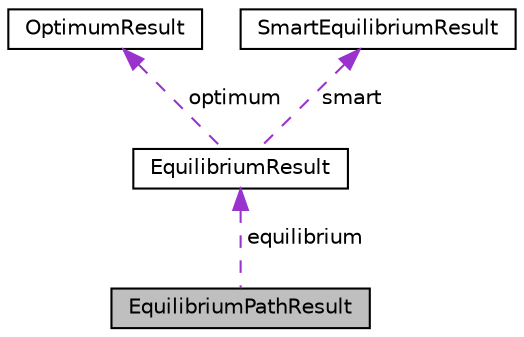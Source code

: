 digraph "EquilibriumPathResult"
{
 // INTERACTIVE_SVG=YES
 // LATEX_PDF_SIZE
  edge [fontname="Helvetica",fontsize="10",labelfontname="Helvetica",labelfontsize="10"];
  node [fontname="Helvetica",fontsize="10",shape=record];
  Node1 [label="EquilibriumPathResult",height=0.2,width=0.4,color="black", fillcolor="grey75", style="filled", fontcolor="black",tooltip="A struct that describes the result of an equilibrium path calculation."];
  Node2 -> Node1 [dir="back",color="darkorchid3",fontsize="10",style="dashed",label=" equilibrium" ,fontname="Helvetica"];
  Node2 [label="EquilibriumResult",height=0.2,width=0.4,color="black", fillcolor="white", style="filled",URL="$structReaktoro_1_1EquilibriumResult.html",tooltip="A type used to describe the result of an equilibrium calculation."];
  Node3 -> Node2 [dir="back",color="darkorchid3",fontsize="10",style="dashed",label=" optimum" ,fontname="Helvetica"];
  Node3 [label="OptimumResult",height=0.2,width=0.4,color="black", fillcolor="white", style="filled",URL="$structReaktoro_1_1OptimumResult.html",tooltip="A type that describes the result of an optimisation calculation."];
  Node4 -> Node2 [dir="back",color="darkorchid3",fontsize="10",style="dashed",label=" smart" ,fontname="Helvetica"];
  Node4 [label="SmartEquilibriumResult",height=0.2,width=0.4,color="black", fillcolor="white", style="filled",URL="$structReaktoro_1_1SmartEquilibriumResult.html",tooltip="A type used to describe the result of a smart equilibrium calculation."];
}
